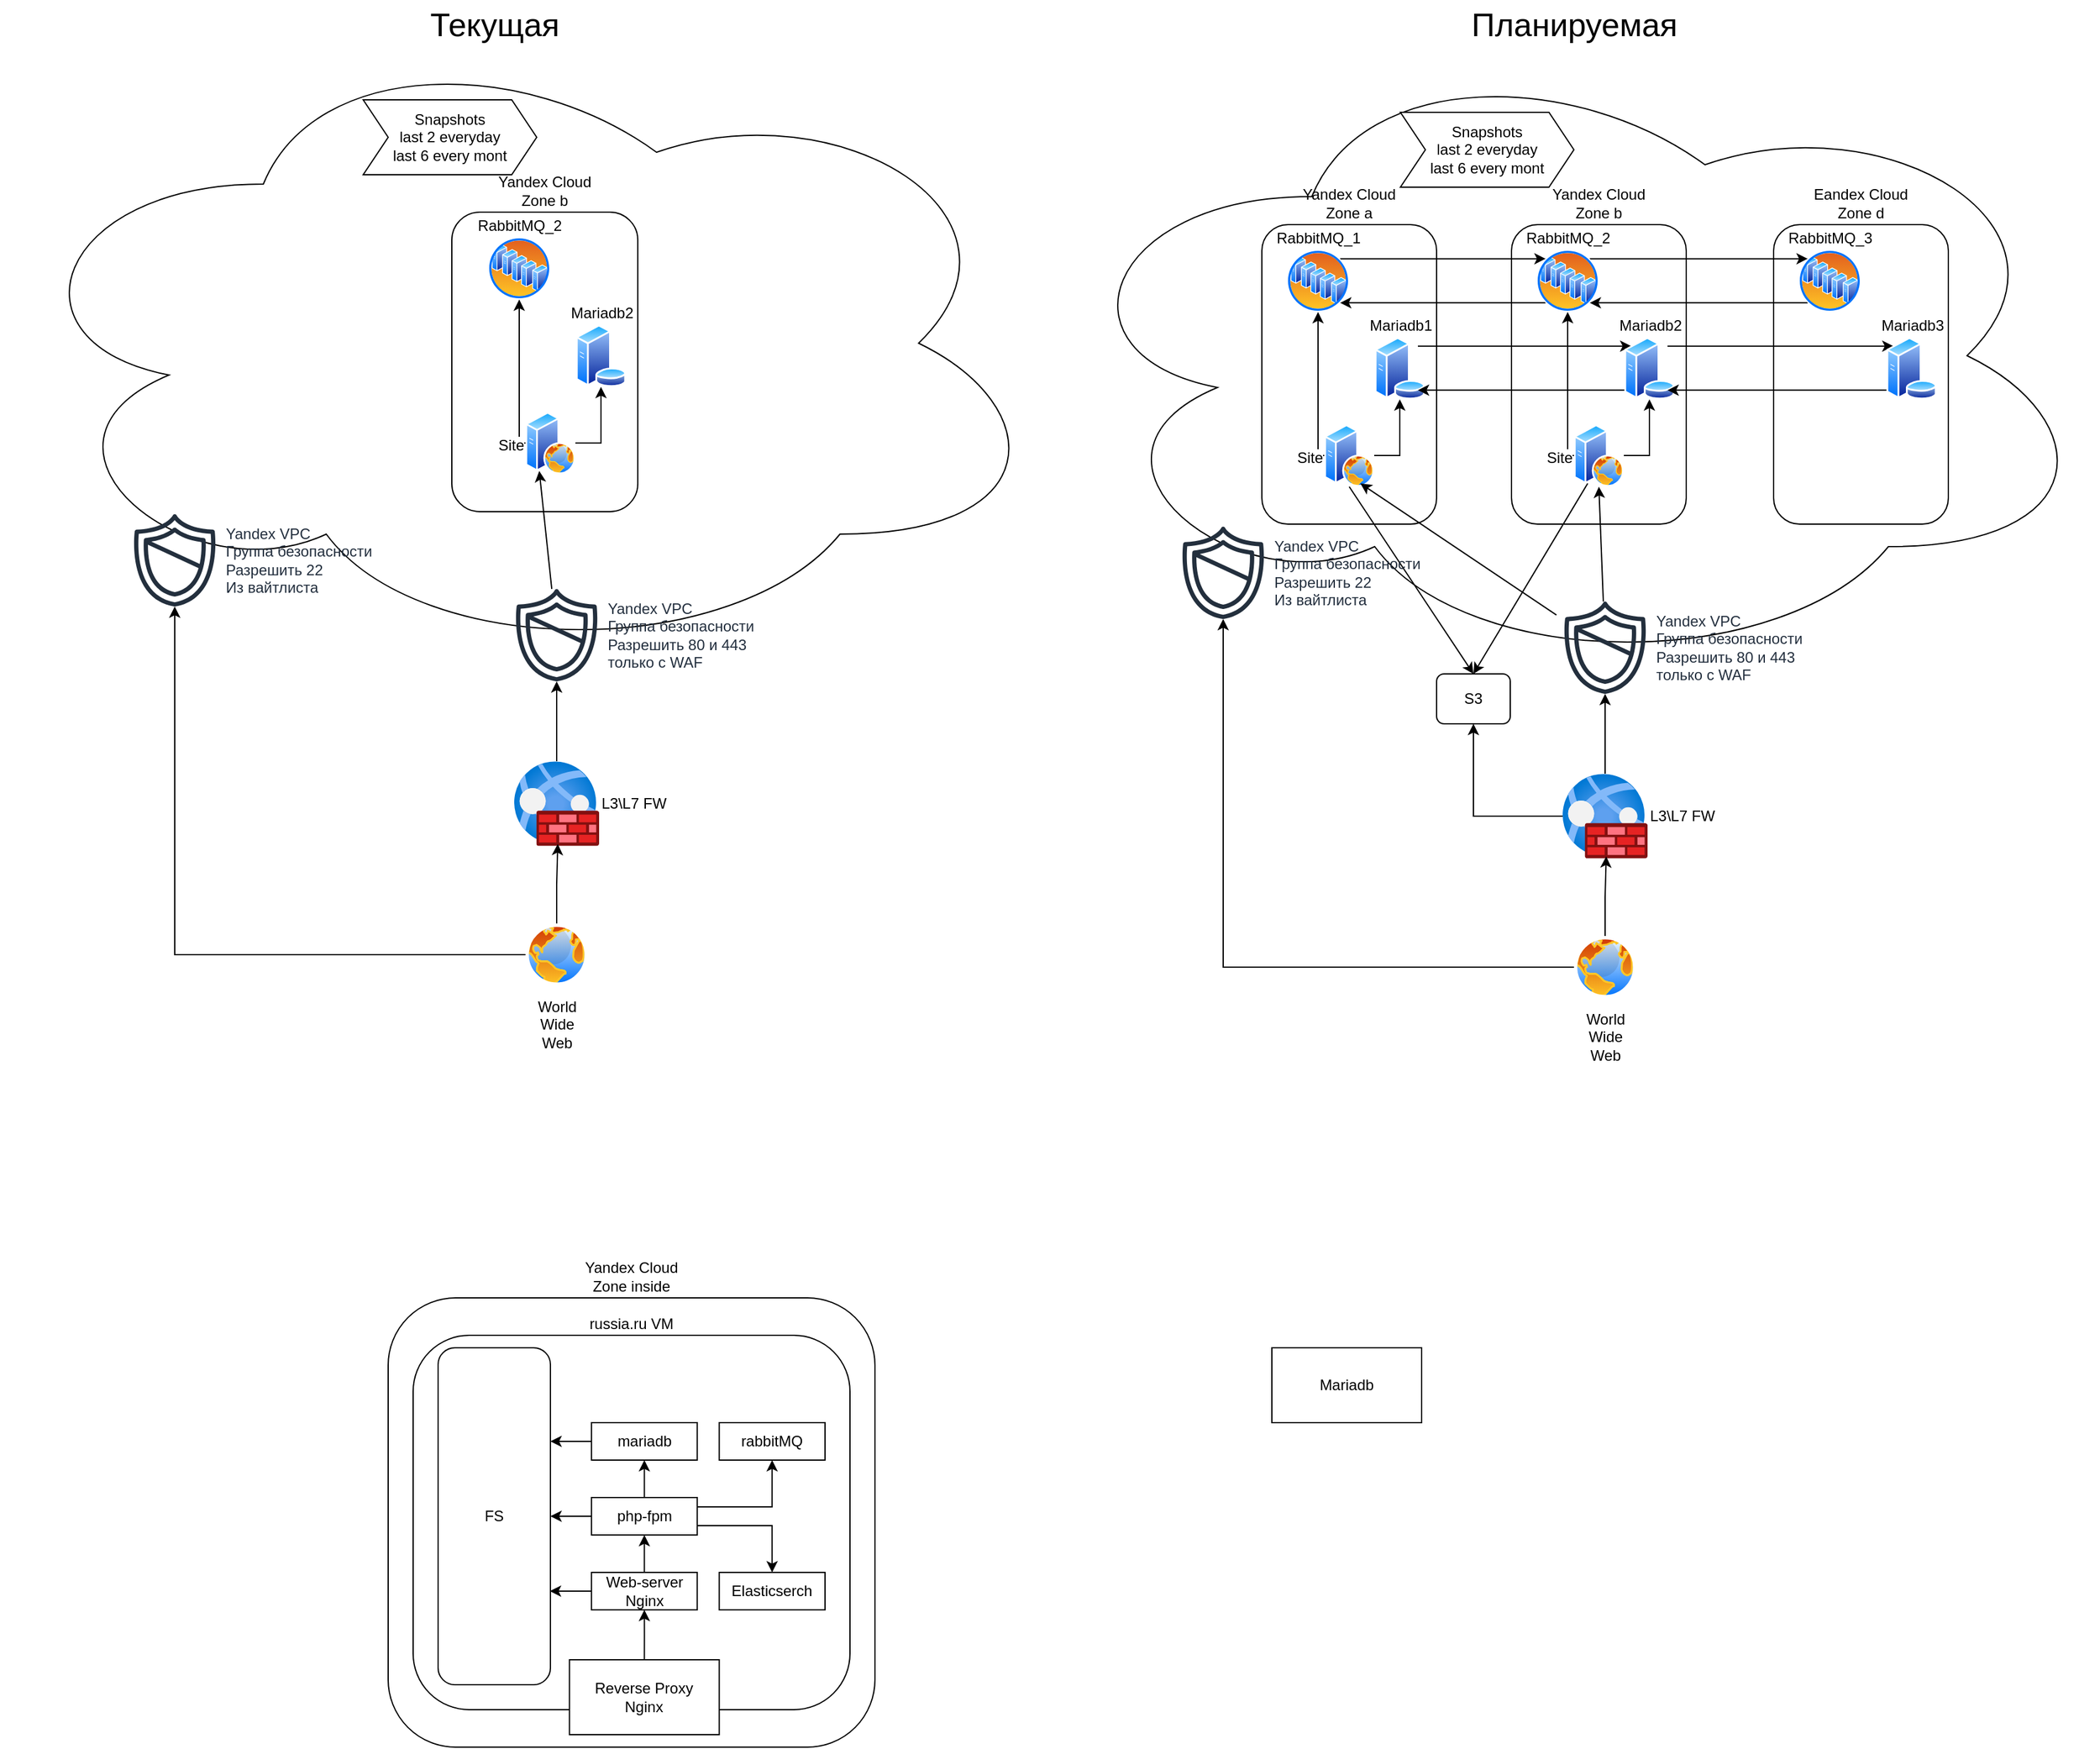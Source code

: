 <mxfile version="26.2.13">
  <diagram name="Page-1" id="VlWO9vf8GBHtBqB5PU-0">
    <mxGraphModel dx="1051" dy="586" grid="1" gridSize="10" guides="1" tooltips="1" connect="1" arrows="1" fold="1" page="1" pageScale="1" pageWidth="850" pageHeight="1100" math="0" shadow="0">
      <root>
        <mxCell id="0" />
        <mxCell id="1" parent="0" />
        <mxCell id="oGJRKOSpeTlSGlVj1QDc-28" value="" style="ellipse;shape=cloud;whiteSpace=wrap;html=1;" vertex="1" parent="1">
          <mxGeometry x="10" y="100" width="840" height="510" as="geometry" />
        </mxCell>
        <mxCell id="oGJRKOSpeTlSGlVj1QDc-33" style="edgeStyle=orthogonalEdgeStyle;rounded=0;orthogonalLoop=1;jettySize=auto;html=1;exitX=0;exitY=0.5;exitDx=0;exitDy=0;" edge="1" parent="1" source="oGJRKOSpeTlSGlVj1QDc-1" target="oGJRKOSpeTlSGlVj1QDc-32">
          <mxGeometry relative="1" as="geometry" />
        </mxCell>
        <mxCell id="oGJRKOSpeTlSGlVj1QDc-1" value="&lt;div&gt;World&lt;/div&gt;&lt;div&gt;Wide&lt;/div&gt;&lt;div&gt;Web&lt;/div&gt;" style="image;aspect=fixed;perimeter=ellipsePerimeter;html=1;align=center;shadow=0;dashed=0;spacingTop=3;image=img/lib/active_directory/internet_globe.svg;" vertex="1" parent="1">
          <mxGeometry x="430" y="820" width="50" height="50" as="geometry" />
        </mxCell>
        <mxCell id="oGJRKOSpeTlSGlVj1QDc-30" style="edgeStyle=orthogonalEdgeStyle;rounded=0;orthogonalLoop=1;jettySize=auto;html=1;" edge="1" parent="1" source="oGJRKOSpeTlSGlVj1QDc-2" target="oGJRKOSpeTlSGlVj1QDc-29">
          <mxGeometry relative="1" as="geometry" />
        </mxCell>
        <mxCell id="oGJRKOSpeTlSGlVj1QDc-2" value="L3\L7 FW" style="image;aspect=fixed;html=1;points=[];align=left;fontSize=12;image=img/lib/azure2/networking/Web_Application_Firewall_Policies_WAF.svg;labelPosition=right;verticalLabelPosition=middle;verticalAlign=middle;" vertex="1" parent="1">
          <mxGeometry x="421" y="690" width="68" height="68" as="geometry" />
        </mxCell>
        <mxCell id="oGJRKOSpeTlSGlVj1QDc-4" value="&lt;div&gt;Yandex Cloud&lt;/div&gt;&lt;div&gt;Zone b&lt;/div&gt;" style="rounded=1;whiteSpace=wrap;html=1;labelPosition=center;verticalLabelPosition=top;align=center;verticalAlign=bottom;" vertex="1" parent="1">
          <mxGeometry x="371" y="250" width="149" height="240" as="geometry" />
        </mxCell>
        <mxCell id="oGJRKOSpeTlSGlVj1QDc-7" value="&lt;div&gt;RabbitMQ_2&lt;/div&gt;" style="image;aspect=fixed;perimeter=ellipsePerimeter;html=1;align=center;shadow=0;dashed=0;spacingTop=3;image=img/lib/active_directory/server_farm.svg;labelPosition=center;verticalLabelPosition=top;verticalAlign=bottom;" vertex="1" parent="1">
          <mxGeometry x="400" y="270" width="50" height="50" as="geometry" />
        </mxCell>
        <mxCell id="oGJRKOSpeTlSGlVj1QDc-15" value="Mariadb2" style="image;aspect=fixed;perimeter=ellipsePerimeter;html=1;align=center;shadow=0;dashed=0;spacingTop=3;image=img/lib/active_directory/database_server.svg;labelPosition=center;verticalLabelPosition=top;verticalAlign=bottom;" vertex="1" parent="1">
          <mxGeometry x="470" y="340" width="41" height="50" as="geometry" />
        </mxCell>
        <mxCell id="oGJRKOSpeTlSGlVj1QDc-24" style="edgeStyle=orthogonalEdgeStyle;rounded=0;orthogonalLoop=1;jettySize=auto;html=1;exitX=0;exitY=0.5;exitDx=0;exitDy=0;entryX=0.5;entryY=1;entryDx=0;entryDy=0;" edge="1" parent="1" source="oGJRKOSpeTlSGlVj1QDc-23" target="oGJRKOSpeTlSGlVj1QDc-7">
          <mxGeometry relative="1" as="geometry">
            <Array as="points">
              <mxPoint x="425" y="435" />
            </Array>
          </mxGeometry>
        </mxCell>
        <mxCell id="oGJRKOSpeTlSGlVj1QDc-26" style="edgeStyle=orthogonalEdgeStyle;rounded=0;orthogonalLoop=1;jettySize=auto;html=1;exitX=1;exitY=0.5;exitDx=0;exitDy=0;entryX=0.5;entryY=1;entryDx=0;entryDy=0;" edge="1" parent="1" source="oGJRKOSpeTlSGlVj1QDc-23" target="oGJRKOSpeTlSGlVj1QDc-15">
          <mxGeometry relative="1" as="geometry" />
        </mxCell>
        <mxCell id="oGJRKOSpeTlSGlVj1QDc-23" value="Site" style="image;aspect=fixed;perimeter=ellipsePerimeter;html=1;align=right;shadow=0;dashed=0;spacingTop=3;image=img/lib/active_directory/web_server.svg;labelPosition=left;verticalLabelPosition=middle;verticalAlign=middle;" vertex="1" parent="1">
          <mxGeometry x="430" y="410" width="40" height="50" as="geometry" />
        </mxCell>
        <mxCell id="oGJRKOSpeTlSGlVj1QDc-110" style="rounded=0;orthogonalLoop=1;jettySize=auto;html=1;entryX=0.25;entryY=1;entryDx=0;entryDy=0;" edge="1" parent="1" source="oGJRKOSpeTlSGlVj1QDc-29" target="oGJRKOSpeTlSGlVj1QDc-23">
          <mxGeometry relative="1" as="geometry" />
        </mxCell>
        <mxCell id="oGJRKOSpeTlSGlVj1QDc-29" value="&lt;div&gt;Yandex VPC&lt;/div&gt;&lt;div&gt;Группа безопасности&lt;/div&gt;&lt;div&gt;Разрешить 80 и 443&amp;nbsp;&lt;/div&gt;&lt;div&gt;только с WAF&lt;/div&gt;" style="sketch=0;outlineConnect=0;fontColor=#232F3E;gradientColor=none;fillColor=#232F3D;strokeColor=none;dashed=0;verticalLabelPosition=middle;verticalAlign=middle;align=left;html=1;fontSize=12;fontStyle=0;aspect=fixed;pointerEvents=1;shape=mxgraph.aws4.shield2;labelPosition=right;" vertex="1" parent="1">
          <mxGeometry x="416" y="550" width="78" height="78" as="geometry" />
        </mxCell>
        <mxCell id="oGJRKOSpeTlSGlVj1QDc-31" style="edgeStyle=orthogonalEdgeStyle;rounded=0;orthogonalLoop=1;jettySize=auto;html=1;exitX=0.5;exitY=0;exitDx=0;exitDy=0;entryX=0.513;entryY=0.974;entryDx=0;entryDy=0;entryPerimeter=0;" edge="1" parent="1" source="oGJRKOSpeTlSGlVj1QDc-1" target="oGJRKOSpeTlSGlVj1QDc-2">
          <mxGeometry relative="1" as="geometry" />
        </mxCell>
        <mxCell id="oGJRKOSpeTlSGlVj1QDc-32" value="&lt;div&gt;Yandex VPC&lt;/div&gt;&lt;div&gt;Группа безопасности&lt;/div&gt;&lt;div&gt;Разрешить 22&lt;/div&gt;&lt;div&gt;Из вайтлиста &lt;br&gt;&lt;/div&gt;" style="sketch=0;outlineConnect=0;fontColor=#232F3E;gradientColor=none;fillColor=#232F3D;strokeColor=none;dashed=0;verticalLabelPosition=middle;verticalAlign=middle;align=left;html=1;fontSize=12;fontStyle=0;aspect=fixed;pointerEvents=1;shape=mxgraph.aws4.shield2;labelPosition=right;" vertex="1" parent="1">
          <mxGeometry x="110" y="490" width="78" height="78" as="geometry" />
        </mxCell>
        <mxCell id="oGJRKOSpeTlSGlVj1QDc-73" value="" style="ellipse;shape=cloud;whiteSpace=wrap;html=1;" vertex="1" parent="1">
          <mxGeometry x="850" y="110" width="840" height="510" as="geometry" />
        </mxCell>
        <mxCell id="oGJRKOSpeTlSGlVj1QDc-74" style="edgeStyle=orthogonalEdgeStyle;rounded=0;orthogonalLoop=1;jettySize=auto;html=1;exitX=0;exitY=0.5;exitDx=0;exitDy=0;" edge="1" parent="1" source="oGJRKOSpeTlSGlVj1QDc-75" target="oGJRKOSpeTlSGlVj1QDc-106">
          <mxGeometry relative="1" as="geometry" />
        </mxCell>
        <mxCell id="oGJRKOSpeTlSGlVj1QDc-75" value="&lt;div&gt;World&lt;/div&gt;&lt;div&gt;Wide&lt;/div&gt;&lt;div&gt;Web&lt;/div&gt;" style="image;aspect=fixed;perimeter=ellipsePerimeter;html=1;align=center;shadow=0;dashed=0;spacingTop=3;image=img/lib/active_directory/internet_globe.svg;" vertex="1" parent="1">
          <mxGeometry x="1270" y="830" width="50" height="50" as="geometry" />
        </mxCell>
        <mxCell id="oGJRKOSpeTlSGlVj1QDc-76" style="edgeStyle=orthogonalEdgeStyle;rounded=0;orthogonalLoop=1;jettySize=auto;html=1;" edge="1" parent="1" source="oGJRKOSpeTlSGlVj1QDc-78" target="oGJRKOSpeTlSGlVj1QDc-104">
          <mxGeometry relative="1" as="geometry" />
        </mxCell>
        <mxCell id="oGJRKOSpeTlSGlVj1QDc-77" style="edgeStyle=orthogonalEdgeStyle;rounded=0;orthogonalLoop=1;jettySize=auto;html=1;entryX=0.5;entryY=1;entryDx=0;entryDy=0;" edge="1" parent="1" source="oGJRKOSpeTlSGlVj1QDc-78" target="oGJRKOSpeTlSGlVj1QDc-107">
          <mxGeometry relative="1" as="geometry" />
        </mxCell>
        <mxCell id="oGJRKOSpeTlSGlVj1QDc-78" value="L3\L7 FW" style="image;aspect=fixed;html=1;points=[];align=left;fontSize=12;image=img/lib/azure2/networking/Web_Application_Firewall_Policies_WAF.svg;labelPosition=right;verticalLabelPosition=middle;verticalAlign=middle;" vertex="1" parent="1">
          <mxGeometry x="1261" y="700" width="68" height="68" as="geometry" />
        </mxCell>
        <mxCell id="oGJRKOSpeTlSGlVj1QDc-79" value="&lt;div&gt;Yandex Cloud&lt;/div&gt;&lt;div&gt;Zone a&lt;/div&gt;" style="rounded=1;whiteSpace=wrap;html=1;labelPosition=center;verticalLabelPosition=top;align=center;verticalAlign=bottom;" vertex="1" parent="1">
          <mxGeometry x="1020" y="260" width="140" height="240" as="geometry" />
        </mxCell>
        <mxCell id="oGJRKOSpeTlSGlVj1QDc-80" value="&lt;div&gt;Yandex Cloud&lt;/div&gt;&lt;div&gt;Zone b&lt;/div&gt;" style="rounded=1;whiteSpace=wrap;html=1;labelPosition=center;verticalLabelPosition=top;align=center;verticalAlign=bottom;" vertex="1" parent="1">
          <mxGeometry x="1220" y="260" width="140" height="240" as="geometry" />
        </mxCell>
        <mxCell id="oGJRKOSpeTlSGlVj1QDc-81" value="&lt;div&gt;Eandex Cloud&lt;/div&gt;&lt;div&gt;Zone d&lt;/div&gt;" style="rounded=1;whiteSpace=wrap;html=1;labelPosition=center;verticalLabelPosition=top;align=center;verticalAlign=bottom;" vertex="1" parent="1">
          <mxGeometry x="1430" y="260" width="140" height="240" as="geometry" />
        </mxCell>
        <mxCell id="oGJRKOSpeTlSGlVj1QDc-82" style="edgeStyle=orthogonalEdgeStyle;rounded=0;orthogonalLoop=1;jettySize=auto;html=1;exitX=1;exitY=0;exitDx=0;exitDy=0;entryX=0;entryY=0;entryDx=0;entryDy=0;" edge="1" parent="1" source="oGJRKOSpeTlSGlVj1QDc-83" target="oGJRKOSpeTlSGlVj1QDc-86">
          <mxGeometry relative="1" as="geometry" />
        </mxCell>
        <mxCell id="oGJRKOSpeTlSGlVj1QDc-83" value="&lt;div&gt;RabbitMQ_1&lt;/div&gt;" style="image;aspect=fixed;perimeter=ellipsePerimeter;html=1;align=center;shadow=0;dashed=0;spacingTop=3;image=img/lib/active_directory/server_farm.svg;labelPosition=center;verticalLabelPosition=top;verticalAlign=bottom;" vertex="1" parent="1">
          <mxGeometry x="1040" y="280" width="50" height="50" as="geometry" />
        </mxCell>
        <mxCell id="oGJRKOSpeTlSGlVj1QDc-84" style="edgeStyle=orthogonalEdgeStyle;rounded=0;orthogonalLoop=1;jettySize=auto;html=1;exitX=0;exitY=1;exitDx=0;exitDy=0;entryX=1;entryY=1;entryDx=0;entryDy=0;" edge="1" parent="1" source="oGJRKOSpeTlSGlVj1QDc-86" target="oGJRKOSpeTlSGlVj1QDc-83">
          <mxGeometry relative="1" as="geometry" />
        </mxCell>
        <mxCell id="oGJRKOSpeTlSGlVj1QDc-85" style="edgeStyle=orthogonalEdgeStyle;rounded=0;orthogonalLoop=1;jettySize=auto;html=1;exitX=1;exitY=0;exitDx=0;exitDy=0;entryX=0;entryY=0;entryDx=0;entryDy=0;" edge="1" parent="1" source="oGJRKOSpeTlSGlVj1QDc-86" target="oGJRKOSpeTlSGlVj1QDc-88">
          <mxGeometry relative="1" as="geometry" />
        </mxCell>
        <mxCell id="oGJRKOSpeTlSGlVj1QDc-86" value="&lt;div&gt;RabbitMQ_2&lt;/div&gt;" style="image;aspect=fixed;perimeter=ellipsePerimeter;html=1;align=center;shadow=0;dashed=0;spacingTop=3;image=img/lib/active_directory/server_farm.svg;labelPosition=center;verticalLabelPosition=top;verticalAlign=bottom;" vertex="1" parent="1">
          <mxGeometry x="1240" y="280" width="50" height="50" as="geometry" />
        </mxCell>
        <mxCell id="oGJRKOSpeTlSGlVj1QDc-87" style="edgeStyle=orthogonalEdgeStyle;rounded=0;orthogonalLoop=1;jettySize=auto;html=1;exitX=0;exitY=1;exitDx=0;exitDy=0;entryX=1;entryY=1;entryDx=0;entryDy=0;" edge="1" parent="1" source="oGJRKOSpeTlSGlVj1QDc-88" target="oGJRKOSpeTlSGlVj1QDc-86">
          <mxGeometry relative="1" as="geometry" />
        </mxCell>
        <mxCell id="oGJRKOSpeTlSGlVj1QDc-88" value="&lt;div&gt;RabbitMQ_3&lt;/div&gt;" style="image;aspect=fixed;perimeter=ellipsePerimeter;html=1;align=center;shadow=0;dashed=0;spacingTop=3;image=img/lib/active_directory/server_farm.svg;labelPosition=center;verticalLabelPosition=top;verticalAlign=bottom;" vertex="1" parent="1">
          <mxGeometry x="1450" y="280" width="50" height="50" as="geometry" />
        </mxCell>
        <mxCell id="oGJRKOSpeTlSGlVj1QDc-89" style="edgeStyle=orthogonalEdgeStyle;rounded=0;orthogonalLoop=1;jettySize=auto;html=1;exitX=1;exitY=0;exitDx=0;exitDy=0;entryX=0;entryY=0;entryDx=0;entryDy=0;" edge="1" parent="1" source="oGJRKOSpeTlSGlVj1QDc-90" target="oGJRKOSpeTlSGlVj1QDc-93">
          <mxGeometry relative="1" as="geometry" />
        </mxCell>
        <mxCell id="oGJRKOSpeTlSGlVj1QDc-90" value="&lt;div&gt;Mariadb1&lt;/div&gt;" style="image;aspect=fixed;perimeter=ellipsePerimeter;html=1;align=center;shadow=0;dashed=0;spacingTop=3;image=img/lib/active_directory/database_server.svg;labelPosition=center;verticalLabelPosition=top;verticalAlign=bottom;" vertex="1" parent="1">
          <mxGeometry x="1110" y="350" width="41" height="50" as="geometry" />
        </mxCell>
        <mxCell id="oGJRKOSpeTlSGlVj1QDc-91" style="edgeStyle=orthogonalEdgeStyle;rounded=0;orthogonalLoop=1;jettySize=auto;html=1;exitX=1;exitY=0;exitDx=0;exitDy=0;entryX=0;entryY=0;entryDx=0;entryDy=0;" edge="1" parent="1" source="oGJRKOSpeTlSGlVj1QDc-93" target="oGJRKOSpeTlSGlVj1QDc-95">
          <mxGeometry relative="1" as="geometry" />
        </mxCell>
        <mxCell id="oGJRKOSpeTlSGlVj1QDc-92" style="edgeStyle=orthogonalEdgeStyle;rounded=0;orthogonalLoop=1;jettySize=auto;html=1;exitX=0;exitY=1;exitDx=0;exitDy=0;entryX=1;entryY=1;entryDx=0;entryDy=0;" edge="1" parent="1" source="oGJRKOSpeTlSGlVj1QDc-93" target="oGJRKOSpeTlSGlVj1QDc-90">
          <mxGeometry relative="1" as="geometry" />
        </mxCell>
        <mxCell id="oGJRKOSpeTlSGlVj1QDc-93" value="Mariadb2" style="image;aspect=fixed;perimeter=ellipsePerimeter;html=1;align=center;shadow=0;dashed=0;spacingTop=3;image=img/lib/active_directory/database_server.svg;labelPosition=center;verticalLabelPosition=top;verticalAlign=bottom;" vertex="1" parent="1">
          <mxGeometry x="1310" y="350" width="41" height="50" as="geometry" />
        </mxCell>
        <mxCell id="oGJRKOSpeTlSGlVj1QDc-94" style="edgeStyle=orthogonalEdgeStyle;rounded=0;orthogonalLoop=1;jettySize=auto;html=1;exitX=0;exitY=1;exitDx=0;exitDy=0;entryX=1;entryY=1;entryDx=0;entryDy=0;" edge="1" parent="1" source="oGJRKOSpeTlSGlVj1QDc-95" target="oGJRKOSpeTlSGlVj1QDc-93">
          <mxGeometry relative="1" as="geometry" />
        </mxCell>
        <mxCell id="oGJRKOSpeTlSGlVj1QDc-95" value="Mariadb3" style="image;aspect=fixed;perimeter=ellipsePerimeter;html=1;align=center;shadow=0;dashed=0;spacingTop=3;image=img/lib/active_directory/database_server.svg;labelPosition=center;verticalLabelPosition=top;verticalAlign=bottom;" vertex="1" parent="1">
          <mxGeometry x="1520" y="350" width="41" height="50" as="geometry" />
        </mxCell>
        <mxCell id="oGJRKOSpeTlSGlVj1QDc-96" style="edgeStyle=orthogonalEdgeStyle;rounded=0;orthogonalLoop=1;jettySize=auto;html=1;exitX=0;exitY=0.5;exitDx=0;exitDy=0;entryX=0.5;entryY=1;entryDx=0;entryDy=0;" edge="1" parent="1" source="oGJRKOSpeTlSGlVj1QDc-99" target="oGJRKOSpeTlSGlVj1QDc-83">
          <mxGeometry relative="1" as="geometry">
            <Array as="points">
              <mxPoint x="1065" y="445" />
            </Array>
          </mxGeometry>
        </mxCell>
        <mxCell id="oGJRKOSpeTlSGlVj1QDc-97" style="edgeStyle=orthogonalEdgeStyle;rounded=0;orthogonalLoop=1;jettySize=auto;html=1;exitX=1;exitY=0.5;exitDx=0;exitDy=0;entryX=0.5;entryY=1;entryDx=0;entryDy=0;" edge="1" parent="1" source="oGJRKOSpeTlSGlVj1QDc-99" target="oGJRKOSpeTlSGlVj1QDc-90">
          <mxGeometry relative="1" as="geometry" />
        </mxCell>
        <mxCell id="oGJRKOSpeTlSGlVj1QDc-98" style="rounded=0;orthogonalLoop=1;jettySize=auto;html=1;exitX=0.5;exitY=1;exitDx=0;exitDy=0;entryX=0.5;entryY=0;entryDx=0;entryDy=0;" edge="1" parent="1" source="oGJRKOSpeTlSGlVj1QDc-99" target="oGJRKOSpeTlSGlVj1QDc-107">
          <mxGeometry relative="1" as="geometry" />
        </mxCell>
        <mxCell id="oGJRKOSpeTlSGlVj1QDc-99" value="Site" style="image;aspect=fixed;perimeter=ellipsePerimeter;html=1;align=right;shadow=0;dashed=0;spacingTop=3;image=img/lib/active_directory/web_server.svg;labelPosition=left;verticalLabelPosition=middle;verticalAlign=middle;" vertex="1" parent="1">
          <mxGeometry x="1070" y="420" width="40" height="50" as="geometry" />
        </mxCell>
        <mxCell id="oGJRKOSpeTlSGlVj1QDc-100" style="edgeStyle=orthogonalEdgeStyle;rounded=0;orthogonalLoop=1;jettySize=auto;html=1;exitX=0;exitY=0.5;exitDx=0;exitDy=0;entryX=0.5;entryY=1;entryDx=0;entryDy=0;" edge="1" parent="1" source="oGJRKOSpeTlSGlVj1QDc-103" target="oGJRKOSpeTlSGlVj1QDc-86">
          <mxGeometry relative="1" as="geometry">
            <Array as="points">
              <mxPoint x="1265" y="445" />
            </Array>
          </mxGeometry>
        </mxCell>
        <mxCell id="oGJRKOSpeTlSGlVj1QDc-101" style="edgeStyle=orthogonalEdgeStyle;rounded=0;orthogonalLoop=1;jettySize=auto;html=1;exitX=1;exitY=0.5;exitDx=0;exitDy=0;entryX=0.5;entryY=1;entryDx=0;entryDy=0;" edge="1" parent="1" source="oGJRKOSpeTlSGlVj1QDc-103" target="oGJRKOSpeTlSGlVj1QDc-93">
          <mxGeometry relative="1" as="geometry" />
        </mxCell>
        <mxCell id="oGJRKOSpeTlSGlVj1QDc-102" style="rounded=0;orthogonalLoop=1;jettySize=auto;html=1;exitX=0.25;exitY=1;exitDx=0;exitDy=0;entryX=0.5;entryY=0;entryDx=0;entryDy=0;" edge="1" parent="1" source="oGJRKOSpeTlSGlVj1QDc-103" target="oGJRKOSpeTlSGlVj1QDc-107">
          <mxGeometry relative="1" as="geometry" />
        </mxCell>
        <mxCell id="oGJRKOSpeTlSGlVj1QDc-103" value="Site" style="image;aspect=fixed;perimeter=ellipsePerimeter;html=1;align=right;shadow=0;dashed=0;spacingTop=3;image=img/lib/active_directory/web_server.svg;labelPosition=left;verticalLabelPosition=middle;verticalAlign=middle;" vertex="1" parent="1">
          <mxGeometry x="1270" y="420" width="40" height="50" as="geometry" />
        </mxCell>
        <mxCell id="oGJRKOSpeTlSGlVj1QDc-108" style="rounded=0;orthogonalLoop=1;jettySize=auto;html=1;entryX=0.5;entryY=1;entryDx=0;entryDy=0;" edge="1" parent="1" source="oGJRKOSpeTlSGlVj1QDc-104" target="oGJRKOSpeTlSGlVj1QDc-103">
          <mxGeometry relative="1" as="geometry" />
        </mxCell>
        <mxCell id="oGJRKOSpeTlSGlVj1QDc-109" style="rounded=0;orthogonalLoop=1;jettySize=auto;html=1;entryX=0.75;entryY=1;entryDx=0;entryDy=0;" edge="1" parent="1" source="oGJRKOSpeTlSGlVj1QDc-104" target="oGJRKOSpeTlSGlVj1QDc-99">
          <mxGeometry relative="1" as="geometry" />
        </mxCell>
        <mxCell id="oGJRKOSpeTlSGlVj1QDc-104" value="&lt;div&gt;Yandex VPC&lt;/div&gt;&lt;div&gt;Группа безопасности&lt;/div&gt;&lt;div&gt;Разрешить 80 и 443&amp;nbsp;&lt;/div&gt;&lt;div&gt;только с WAF&lt;/div&gt;" style="sketch=0;outlineConnect=0;fontColor=#232F3E;gradientColor=none;fillColor=#232F3D;strokeColor=none;dashed=0;verticalLabelPosition=middle;verticalAlign=middle;align=left;html=1;fontSize=12;fontStyle=0;aspect=fixed;pointerEvents=1;shape=mxgraph.aws4.shield2;labelPosition=right;" vertex="1" parent="1">
          <mxGeometry x="1256" y="560" width="78" height="78" as="geometry" />
        </mxCell>
        <mxCell id="oGJRKOSpeTlSGlVj1QDc-105" style="edgeStyle=orthogonalEdgeStyle;rounded=0;orthogonalLoop=1;jettySize=auto;html=1;exitX=0.5;exitY=0;exitDx=0;exitDy=0;entryX=0.513;entryY=0.974;entryDx=0;entryDy=0;entryPerimeter=0;" edge="1" parent="1" source="oGJRKOSpeTlSGlVj1QDc-75" target="oGJRKOSpeTlSGlVj1QDc-78">
          <mxGeometry relative="1" as="geometry" />
        </mxCell>
        <mxCell id="oGJRKOSpeTlSGlVj1QDc-106" value="&lt;div&gt;Yandex VPC&lt;/div&gt;&lt;div&gt;Группа безопасности&lt;/div&gt;&lt;div&gt;Разрешить 22&lt;/div&gt;&lt;div&gt;Из вайтлиста &lt;br&gt;&lt;/div&gt;" style="sketch=0;outlineConnect=0;fontColor=#232F3E;gradientColor=none;fillColor=#232F3D;strokeColor=none;dashed=0;verticalLabelPosition=middle;verticalAlign=middle;align=left;html=1;fontSize=12;fontStyle=0;aspect=fixed;pointerEvents=1;shape=mxgraph.aws4.shield2;labelPosition=right;" vertex="1" parent="1">
          <mxGeometry x="950" y="500" width="78" height="78" as="geometry" />
        </mxCell>
        <mxCell id="oGJRKOSpeTlSGlVj1QDc-107" value="S3" style="rounded=1;whiteSpace=wrap;html=1;" vertex="1" parent="1">
          <mxGeometry x="1160" y="620" width="59" height="40" as="geometry" />
        </mxCell>
        <mxCell id="oGJRKOSpeTlSGlVj1QDc-111" value="&lt;font style=&quot;font-size: 26px;&quot;&gt;Текущая&lt;/font&gt;" style="text;html=1;align=center;verticalAlign=middle;resizable=0;points=[];autosize=1;strokeColor=none;fillColor=none;" vertex="1" parent="1">
          <mxGeometry x="340" y="80" width="130" height="40" as="geometry" />
        </mxCell>
        <mxCell id="oGJRKOSpeTlSGlVj1QDc-112" value="&lt;font style=&quot;font-size: 26px;&quot;&gt;Планируемая&lt;/font&gt;" style="text;html=1;align=center;verticalAlign=middle;resizable=0;points=[];autosize=1;strokeColor=none;fillColor=none;" vertex="1" parent="1">
          <mxGeometry x="1175" y="80" width="190" height="40" as="geometry" />
        </mxCell>
        <mxCell id="oGJRKOSpeTlSGlVj1QDc-113" value="&lt;div&gt;Snapshots&lt;/div&gt;&lt;div&gt;last 2 everyday&lt;/div&gt;&lt;div&gt;last 6 every mont&lt;/div&gt;" style="shape=step;perimeter=stepPerimeter;whiteSpace=wrap;html=1;fixedSize=1;" vertex="1" parent="1">
          <mxGeometry x="1131" y="170" width="139" height="60" as="geometry" />
        </mxCell>
        <mxCell id="oGJRKOSpeTlSGlVj1QDc-114" value="&lt;div&gt;Snapshots&lt;/div&gt;&lt;div&gt;last 2 everyday&lt;/div&gt;&lt;div&gt;last 6 every mont&lt;/div&gt;" style="shape=step;perimeter=stepPerimeter;whiteSpace=wrap;html=1;fixedSize=1;" vertex="1" parent="1">
          <mxGeometry x="300" y="160" width="139" height="60" as="geometry" />
        </mxCell>
        <mxCell id="oGJRKOSpeTlSGlVj1QDc-115" value="&lt;div&gt;Yandex Cloud&lt;/div&gt;&lt;div&gt;Zone inside&lt;/div&gt;" style="rounded=1;whiteSpace=wrap;html=1;labelPosition=center;verticalLabelPosition=top;align=center;verticalAlign=bottom;" vertex="1" parent="1">
          <mxGeometry x="320" y="1120" width="390" height="360" as="geometry" />
        </mxCell>
        <mxCell id="oGJRKOSpeTlSGlVj1QDc-116" value="russia.ru VM" style="rounded=1;whiteSpace=wrap;html=1;labelPosition=center;verticalLabelPosition=top;align=center;verticalAlign=bottom;" vertex="1" parent="1">
          <mxGeometry x="340" y="1150" width="350" height="300" as="geometry" />
        </mxCell>
        <mxCell id="oGJRKOSpeTlSGlVj1QDc-120" style="edgeStyle=orthogonalEdgeStyle;rounded=0;orthogonalLoop=1;jettySize=auto;html=1;exitX=0.5;exitY=0;exitDx=0;exitDy=0;entryX=0.5;entryY=1;entryDx=0;entryDy=0;" edge="1" parent="1" source="oGJRKOSpeTlSGlVj1QDc-118" target="oGJRKOSpeTlSGlVj1QDc-119">
          <mxGeometry relative="1" as="geometry" />
        </mxCell>
        <mxCell id="oGJRKOSpeTlSGlVj1QDc-118" value="&lt;div&gt;Reverse Proxy&lt;/div&gt;&lt;div&gt;Nginx&lt;/div&gt;" style="rounded=0;whiteSpace=wrap;html=1;" vertex="1" parent="1">
          <mxGeometry x="465.25" y="1410" width="120" height="60" as="geometry" />
        </mxCell>
        <mxCell id="oGJRKOSpeTlSGlVj1QDc-132" style="edgeStyle=orthogonalEdgeStyle;rounded=0;orthogonalLoop=1;jettySize=auto;html=1;exitX=0.5;exitY=0;exitDx=0;exitDy=0;entryX=0.5;entryY=1;entryDx=0;entryDy=0;" edge="1" parent="1" source="oGJRKOSpeTlSGlVj1QDc-119" target="oGJRKOSpeTlSGlVj1QDc-131">
          <mxGeometry relative="1" as="geometry" />
        </mxCell>
        <mxCell id="oGJRKOSpeTlSGlVj1QDc-119" value="&lt;div&gt;Web-server&lt;/div&gt;&lt;div&gt;Nginx&lt;/div&gt;" style="rounded=0;whiteSpace=wrap;html=1;" vertex="1" parent="1">
          <mxGeometry x="482.87" y="1340" width="84.75" height="30" as="geometry" />
        </mxCell>
        <mxCell id="oGJRKOSpeTlSGlVj1QDc-122" value="FS" style="rounded=1;whiteSpace=wrap;html=1;" vertex="1" parent="1">
          <mxGeometry x="360" y="1160" width="90" height="270" as="geometry" />
        </mxCell>
        <mxCell id="oGJRKOSpeTlSGlVj1QDc-130" value="Mariadb" style="rounded=0;whiteSpace=wrap;html=1;" vertex="1" parent="1">
          <mxGeometry x="1028" y="1160" width="120" height="60" as="geometry" />
        </mxCell>
        <mxCell id="oGJRKOSpeTlSGlVj1QDc-140" style="edgeStyle=orthogonalEdgeStyle;rounded=0;orthogonalLoop=1;jettySize=auto;html=1;exitX=1;exitY=0.25;exitDx=0;exitDy=0;entryX=0.5;entryY=1;entryDx=0;entryDy=0;" edge="1" parent="1" source="oGJRKOSpeTlSGlVj1QDc-131" target="oGJRKOSpeTlSGlVj1QDc-139">
          <mxGeometry relative="1" as="geometry" />
        </mxCell>
        <mxCell id="oGJRKOSpeTlSGlVj1QDc-143" style="edgeStyle=orthogonalEdgeStyle;rounded=0;orthogonalLoop=1;jettySize=auto;html=1;exitX=0.5;exitY=0;exitDx=0;exitDy=0;entryX=0.5;entryY=1;entryDx=0;entryDy=0;" edge="1" parent="1" source="oGJRKOSpeTlSGlVj1QDc-131" target="oGJRKOSpeTlSGlVj1QDc-134">
          <mxGeometry relative="1" as="geometry" />
        </mxCell>
        <mxCell id="oGJRKOSpeTlSGlVj1QDc-147" style="edgeStyle=orthogonalEdgeStyle;rounded=0;orthogonalLoop=1;jettySize=auto;html=1;exitX=1;exitY=0.75;exitDx=0;exitDy=0;entryX=0.5;entryY=0;entryDx=0;entryDy=0;" edge="1" parent="1" source="oGJRKOSpeTlSGlVj1QDc-131" target="oGJRKOSpeTlSGlVj1QDc-141">
          <mxGeometry relative="1" as="geometry" />
        </mxCell>
        <mxCell id="oGJRKOSpeTlSGlVj1QDc-131" value="php-fpm" style="rounded=0;whiteSpace=wrap;html=1;" vertex="1" parent="1">
          <mxGeometry x="482.88" y="1280" width="84.75" height="30" as="geometry" />
        </mxCell>
        <mxCell id="oGJRKOSpeTlSGlVj1QDc-133" style="edgeStyle=orthogonalEdgeStyle;rounded=0;orthogonalLoop=1;jettySize=auto;html=1;exitX=0;exitY=0.5;exitDx=0;exitDy=0;entryX=1;entryY=0.5;entryDx=0;entryDy=0;" edge="1" parent="1" source="oGJRKOSpeTlSGlVj1QDc-131" target="oGJRKOSpeTlSGlVj1QDc-122">
          <mxGeometry relative="1" as="geometry" />
        </mxCell>
        <mxCell id="oGJRKOSpeTlSGlVj1QDc-134" value="mariadb" style="rounded=0;whiteSpace=wrap;html=1;" vertex="1" parent="1">
          <mxGeometry x="482.88" y="1220" width="84.75" height="30" as="geometry" />
        </mxCell>
        <mxCell id="oGJRKOSpeTlSGlVj1QDc-136" style="edgeStyle=orthogonalEdgeStyle;rounded=0;orthogonalLoop=1;jettySize=auto;html=1;exitX=0;exitY=0.5;exitDx=0;exitDy=0;" edge="1" parent="1" source="oGJRKOSpeTlSGlVj1QDc-134">
          <mxGeometry relative="1" as="geometry">
            <mxPoint x="450" y="1235" as="targetPoint" />
          </mxGeometry>
        </mxCell>
        <mxCell id="oGJRKOSpeTlSGlVj1QDc-139" value="rabbitMQ" style="rounded=0;whiteSpace=wrap;html=1;" vertex="1" parent="1">
          <mxGeometry x="585.25" y="1220" width="84.75" height="30" as="geometry" />
        </mxCell>
        <mxCell id="oGJRKOSpeTlSGlVj1QDc-141" value="Elasticserch" style="rounded=0;whiteSpace=wrap;html=1;" vertex="1" parent="1">
          <mxGeometry x="585.25" y="1340" width="84.75" height="30" as="geometry" />
        </mxCell>
        <mxCell id="oGJRKOSpeTlSGlVj1QDc-145" style="edgeStyle=orthogonalEdgeStyle;rounded=0;orthogonalLoop=1;jettySize=auto;html=1;entryX=0.995;entryY=0.722;entryDx=0;entryDy=0;entryPerimeter=0;" edge="1" parent="1" source="oGJRKOSpeTlSGlVj1QDc-119" target="oGJRKOSpeTlSGlVj1QDc-122">
          <mxGeometry relative="1" as="geometry" />
        </mxCell>
      </root>
    </mxGraphModel>
  </diagram>
</mxfile>
